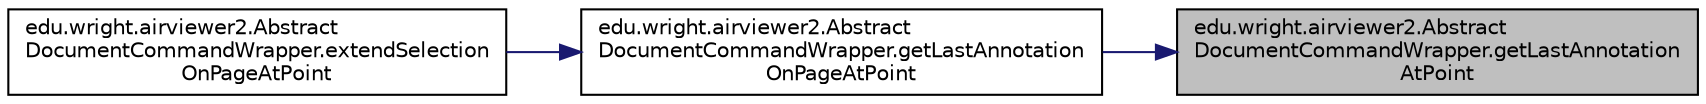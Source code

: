 digraph "edu.wright.airviewer2.AbstractDocumentCommandWrapper.getLastAnnotationAtPoint"
{
 // LATEX_PDF_SIZE
  edge [fontname="Helvetica",fontsize="10",labelfontname="Helvetica",labelfontsize="10"];
  node [fontname="Helvetica",fontsize="10",shape=record];
  rankdir="RL";
  Node1 [label="edu.wright.airviewer2.Abstract\lDocumentCommandWrapper.getLastAnnotation\lAtPoint",height=0.2,width=0.4,color="black", fillcolor="grey75", style="filled", fontcolor="black",tooltip=" "];
  Node1 -> Node2 [dir="back",color="midnightblue",fontsize="10",style="solid",fontname="Helvetica"];
  Node2 [label="edu.wright.airviewer2.Abstract\lDocumentCommandWrapper.getLastAnnotation\lOnPageAtPoint",height=0.2,width=0.4,color="black", fillcolor="white", style="filled",URL="$classedu_1_1wright_1_1airviewer2_1_1_abstract_document_command_wrapper_a49ef33731db8335ca0f54c72db2f7bb6.html#a49ef33731db8335ca0f54c72db2f7bb6",tooltip=" "];
  Node2 -> Node3 [dir="back",color="midnightblue",fontsize="10",style="solid",fontname="Helvetica"];
  Node3 [label="edu.wright.airviewer2.Abstract\lDocumentCommandWrapper.extendSelection\lOnPageAtPoint",height=0.2,width=0.4,color="black", fillcolor="white", style="filled",URL="$classedu_1_1wright_1_1airviewer2_1_1_abstract_document_command_wrapper_a53fc0fab603987c04828d9f64dba1bd3.html#a53fc0fab603987c04828d9f64dba1bd3",tooltip=" "];
}
